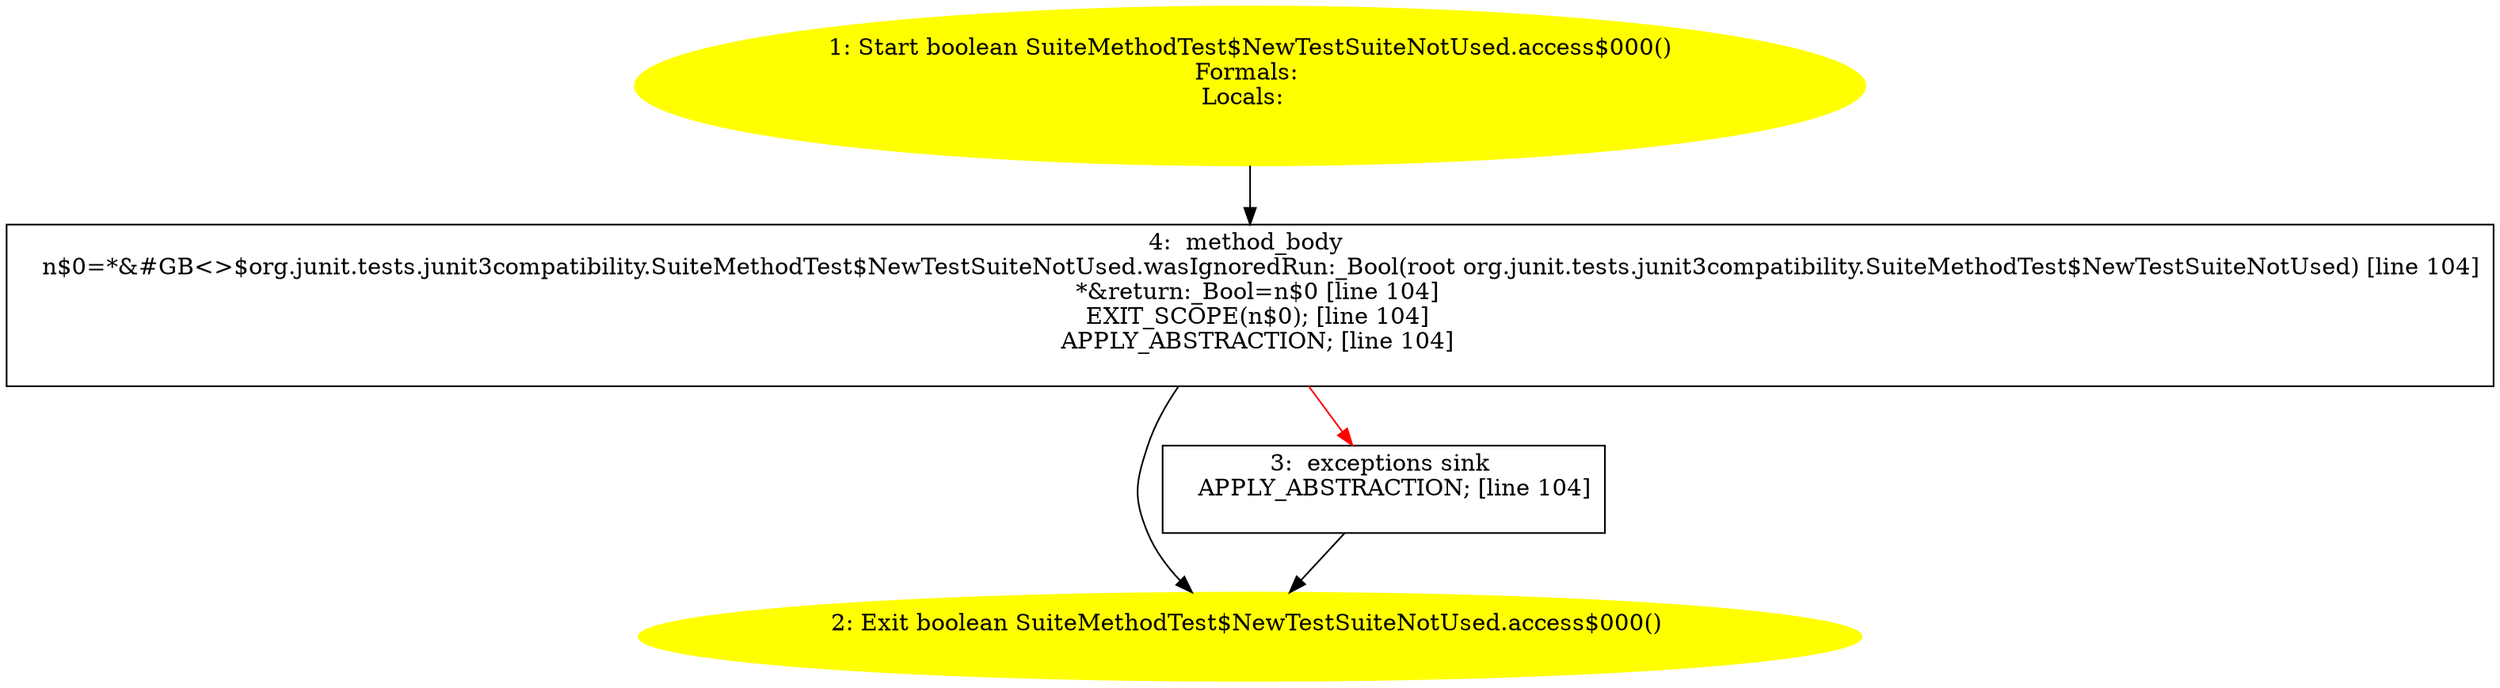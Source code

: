 /* @generated */
digraph cfg {
"org.junit.tests.junit3compatibility.SuiteMethodTest$NewTestSuiteNotUsed.access$000():boolean.d2ad5efc5b33a2e0c83908c2fc97de1f_1" [label="1: Start boolean SuiteMethodTest$NewTestSuiteNotUsed.access$000()\nFormals: \nLocals:  \n  " color=yellow style=filled]
	

	 "org.junit.tests.junit3compatibility.SuiteMethodTest$NewTestSuiteNotUsed.access$000():boolean.d2ad5efc5b33a2e0c83908c2fc97de1f_1" -> "org.junit.tests.junit3compatibility.SuiteMethodTest$NewTestSuiteNotUsed.access$000():boolean.d2ad5efc5b33a2e0c83908c2fc97de1f_4" ;
"org.junit.tests.junit3compatibility.SuiteMethodTest$NewTestSuiteNotUsed.access$000():boolean.d2ad5efc5b33a2e0c83908c2fc97de1f_2" [label="2: Exit boolean SuiteMethodTest$NewTestSuiteNotUsed.access$000() \n  " color=yellow style=filled]
	

"org.junit.tests.junit3compatibility.SuiteMethodTest$NewTestSuiteNotUsed.access$000():boolean.d2ad5efc5b33a2e0c83908c2fc97de1f_3" [label="3:  exceptions sink \n   APPLY_ABSTRACTION; [line 104]\n " shape="box"]
	

	 "org.junit.tests.junit3compatibility.SuiteMethodTest$NewTestSuiteNotUsed.access$000():boolean.d2ad5efc5b33a2e0c83908c2fc97de1f_3" -> "org.junit.tests.junit3compatibility.SuiteMethodTest$NewTestSuiteNotUsed.access$000():boolean.d2ad5efc5b33a2e0c83908c2fc97de1f_2" ;
"org.junit.tests.junit3compatibility.SuiteMethodTest$NewTestSuiteNotUsed.access$000():boolean.d2ad5efc5b33a2e0c83908c2fc97de1f_4" [label="4:  method_body \n   n$0=*&#GB<>$org.junit.tests.junit3compatibility.SuiteMethodTest$NewTestSuiteNotUsed.wasIgnoredRun:_Bool(root org.junit.tests.junit3compatibility.SuiteMethodTest$NewTestSuiteNotUsed) [line 104]\n  *&return:_Bool=n$0 [line 104]\n  EXIT_SCOPE(n$0); [line 104]\n  APPLY_ABSTRACTION; [line 104]\n " shape="box"]
	

	 "org.junit.tests.junit3compatibility.SuiteMethodTest$NewTestSuiteNotUsed.access$000():boolean.d2ad5efc5b33a2e0c83908c2fc97de1f_4" -> "org.junit.tests.junit3compatibility.SuiteMethodTest$NewTestSuiteNotUsed.access$000():boolean.d2ad5efc5b33a2e0c83908c2fc97de1f_2" ;
	 "org.junit.tests.junit3compatibility.SuiteMethodTest$NewTestSuiteNotUsed.access$000():boolean.d2ad5efc5b33a2e0c83908c2fc97de1f_4" -> "org.junit.tests.junit3compatibility.SuiteMethodTest$NewTestSuiteNotUsed.access$000():boolean.d2ad5efc5b33a2e0c83908c2fc97de1f_3" [color="red" ];
}
